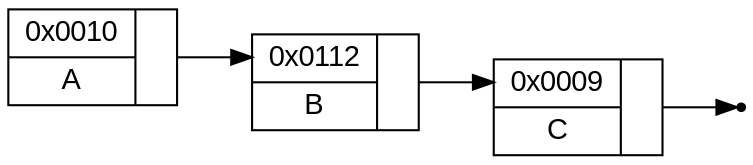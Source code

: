 digraph LinkedList {
  rankdir = "LR";
  edge[fontname="arial"];
  node[fontname="arial" shape="record"];
  A [
  label = "{{<addr> 0x0010 | <data> A }|<next>}"
  ];
  B [
  label = "{{<addr> 0x0112 | <data> B }|<next>}"
  ];
  C [
  label = "{{<addr> 0x0009 | <data> C }|<next>}"
  ];
  node[shape="point"];
  A:next -> B:addr
  B:next -> C:addr
  C:next -> NULL
  node[shape="plaintext"];
}
